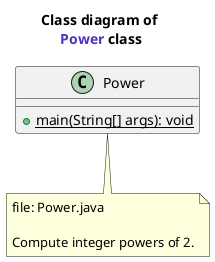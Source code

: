 @startuml
title Class diagram of \n<font name=monospace><color #5132be>Power</color></font> class

class Power {
    {method} + {static} main(String[] args): void
}
note bottom of Power
    file: Power.java
    
    Compute integer powers of 2.
end note
@enduml